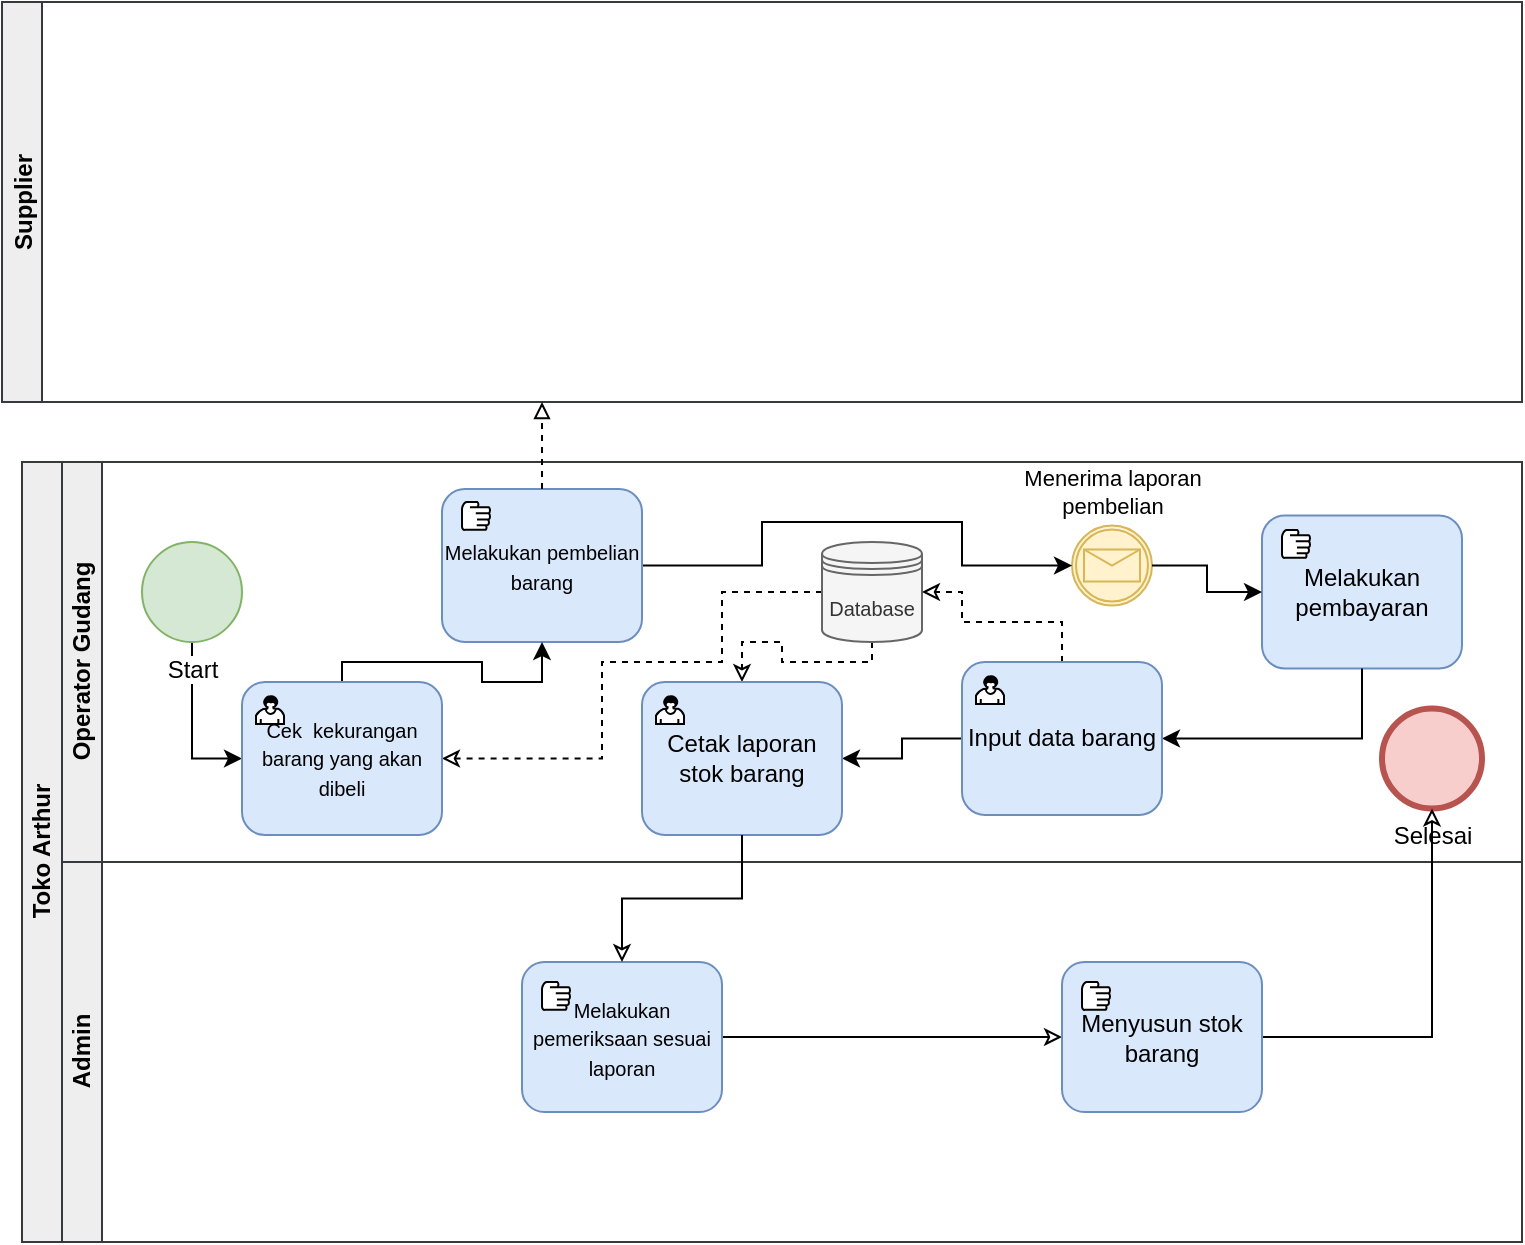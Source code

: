 <mxfile version="13.7.3" type="github">
  <diagram id="xfZM1j_6XeEADrha58gS" name="Page-1">
    <mxGraphModel dx="868" dy="455" grid="1" gridSize="10" guides="1" tooltips="1" connect="1" arrows="1" fold="1" page="1" pageScale="1" pageWidth="850" pageHeight="1100" math="0" shadow="0">
      <root>
        <mxCell id="0" />
        <mxCell id="1" parent="0" />
        <mxCell id="-4YfdLv9SygZFipSCHm--2" value="Toko Arthur" style="swimlane;html=1;childLayout=stackLayout;resizeParent=1;resizeParentMax=0;horizontal=0;startSize=20;horizontalStack=0;fillColor=#eeeeee;strokeColor=#36393d;" vertex="1" parent="1">
          <mxGeometry x="50" y="310" width="750" height="390" as="geometry" />
        </mxCell>
        <mxCell id="-4YfdLv9SygZFipSCHm--4" value="Operator Gudang" style="swimlane;html=1;startSize=20;horizontal=0;fillColor=#eeeeee;strokeColor=#36393d;" vertex="1" parent="-4YfdLv9SygZFipSCHm--2">
          <mxGeometry x="20" width="730" height="200" as="geometry" />
        </mxCell>
        <mxCell id="-4YfdLv9SygZFipSCHm--25" value="Melakukan pembayaran" style="html=1;whiteSpace=wrap;rounded=1;dropTarget=0;fillColor=#dae8fc;strokeColor=#6c8ebf;" vertex="1" parent="-4YfdLv9SygZFipSCHm--4">
          <mxGeometry x="600" y="26.75" width="100" height="76.5" as="geometry" />
        </mxCell>
        <mxCell id="-4YfdLv9SygZFipSCHm--38" style="edgeStyle=orthogonalEdgeStyle;rounded=0;orthogonalLoop=1;jettySize=auto;html=1;entryX=1;entryY=0.5;entryDx=0;entryDy=0;endArrow=classic;endFill=1;exitX=0.5;exitY=1;exitDx=0;exitDy=0;" edge="1" parent="-4YfdLv9SygZFipSCHm--4" source="-4YfdLv9SygZFipSCHm--25" target="-4YfdLv9SygZFipSCHm--29">
          <mxGeometry relative="1" as="geometry" />
        </mxCell>
        <mxCell id="-4YfdLv9SygZFipSCHm--43" value="&lt;div style=&quot;font-size: 11px&quot;&gt;&lt;font style=&quot;font-size: 11px&quot;&gt;Menerima laporan&lt;/font&gt;&lt;/div&gt;&lt;div style=&quot;font-size: 11px&quot;&gt;&lt;font style=&quot;font-size: 11px&quot;&gt;pembelian&lt;br&gt;&lt;/font&gt;&lt;/div&gt;" style="text;html=1;align=center;verticalAlign=middle;resizable=0;points=[];autosize=1;" vertex="1" parent="-4YfdLv9SygZFipSCHm--4">
          <mxGeometry x="465" width="120" height="30" as="geometry" />
        </mxCell>
        <mxCell id="-4YfdLv9SygZFipSCHm--33" value="" style="shape=mxgraph.bpmn.manual_task;html=1;outlineConnect=0;" vertex="1" parent="-4YfdLv9SygZFipSCHm--4">
          <mxGeometry x="610" y="34" width="14" height="14" as="geometry" />
        </mxCell>
        <mxCell id="-4YfdLv9SygZFipSCHm--20" value="" style="shape=mxgraph.bpmn.shape;html=1;verticalLabelPosition=bottom;labelBackgroundColor=#ffffff;verticalAlign=top;align=center;perimeter=ellipsePerimeter;outlineConnect=0;outline=catching;symbol=message;fillColor=#fff2cc;strokeColor=#d6b656;" vertex="1" parent="-4YfdLv9SygZFipSCHm--4">
          <mxGeometry x="505" y="31.75" width="40" height="40" as="geometry" />
        </mxCell>
        <mxCell id="-4YfdLv9SygZFipSCHm--36" style="edgeStyle=orthogonalEdgeStyle;rounded=0;orthogonalLoop=1;jettySize=auto;html=1;endArrow=classic;endFill=1;" edge="1" parent="-4YfdLv9SygZFipSCHm--4" source="-4YfdLv9SygZFipSCHm--20" target="-4YfdLv9SygZFipSCHm--25">
          <mxGeometry relative="1" as="geometry" />
        </mxCell>
        <mxCell id="-4YfdLv9SygZFipSCHm--34" style="edgeStyle=orthogonalEdgeStyle;rounded=0;orthogonalLoop=1;jettySize=auto;html=1;entryX=0;entryY=0.5;entryDx=0;entryDy=0;endArrow=classic;endFill=1;exitX=1;exitY=0.5;exitDx=0;exitDy=0;" edge="1" parent="-4YfdLv9SygZFipSCHm--4" source="-4YfdLv9SygZFipSCHm--14" target="-4YfdLv9SygZFipSCHm--20">
          <mxGeometry relative="1" as="geometry">
            <Array as="points">
              <mxPoint x="350" y="52" />
              <mxPoint x="350" y="30" />
              <mxPoint x="450" y="30" />
              <mxPoint x="450" y="52" />
            </Array>
          </mxGeometry>
        </mxCell>
        <mxCell id="-4YfdLv9SygZFipSCHm--14" value="&lt;font style=&quot;font-size: 10px&quot;&gt;Melakukan pembelian barang&lt;/font&gt;" style="html=1;whiteSpace=wrap;rounded=1;dropTarget=0;fillColor=#dae8fc;strokeColor=#6c8ebf;" vertex="1" parent="-4YfdLv9SygZFipSCHm--4">
          <mxGeometry x="190" y="13.5" width="100" height="76.5" as="geometry" />
        </mxCell>
        <mxCell id="-4YfdLv9SygZFipSCHm--16" value="" style="shape=mxgraph.bpmn.manual_task;html=1;outlineConnect=0;" vertex="1" parent="-4YfdLv9SygZFipSCHm--4">
          <mxGeometry x="200" y="20" width="14" height="14" as="geometry" />
        </mxCell>
        <mxCell id="-4YfdLv9SygZFipSCHm--17" style="edgeStyle=orthogonalEdgeStyle;rounded=0;orthogonalLoop=1;jettySize=auto;html=1;entryX=0;entryY=0.5;entryDx=0;entryDy=0;" edge="1" parent="-4YfdLv9SygZFipSCHm--4" source="-4YfdLv9SygZFipSCHm--6" target="-4YfdLv9SygZFipSCHm--11">
          <mxGeometry relative="1" as="geometry" />
        </mxCell>
        <mxCell id="-4YfdLv9SygZFipSCHm--41" style="edgeStyle=orthogonalEdgeStyle;rounded=0;orthogonalLoop=1;jettySize=auto;html=1;entryX=1;entryY=0.5;entryDx=0;entryDy=0;dashed=1;endArrow=classic;endFill=0;exitX=0;exitY=0.5;exitDx=0;exitDy=0;" edge="1" parent="-4YfdLv9SygZFipSCHm--4" source="-4YfdLv9SygZFipSCHm--21" target="-4YfdLv9SygZFipSCHm--11">
          <mxGeometry relative="1" as="geometry">
            <Array as="points">
              <mxPoint x="330" y="65" />
              <mxPoint x="330" y="100" />
              <mxPoint x="270" y="100" />
              <mxPoint x="270" y="148" />
            </Array>
          </mxGeometry>
        </mxCell>
        <mxCell id="-4YfdLv9SygZFipSCHm--49" style="edgeStyle=orthogonalEdgeStyle;rounded=0;orthogonalLoop=1;jettySize=auto;html=1;dashed=1;endArrow=classic;endFill=0;" edge="1" parent="-4YfdLv9SygZFipSCHm--4" source="-4YfdLv9SygZFipSCHm--21" target="-4YfdLv9SygZFipSCHm--27">
          <mxGeometry relative="1" as="geometry">
            <Array as="points">
              <mxPoint x="405" y="100" />
              <mxPoint x="360" y="100" />
              <mxPoint x="360" y="90" />
              <mxPoint x="340" y="90" />
            </Array>
          </mxGeometry>
        </mxCell>
        <mxCell id="-4YfdLv9SygZFipSCHm--21" value="&lt;font style=&quot;font-size: 10px&quot;&gt;Database&lt;/font&gt;" style="shape=datastore;whiteSpace=wrap;html=1;fillColor=#f5f5f5;strokeColor=#666666;fontColor=#333333;" vertex="1" parent="-4YfdLv9SygZFipSCHm--4">
          <mxGeometry x="380" y="40" width="50" height="50" as="geometry" />
        </mxCell>
        <mxCell id="-4YfdLv9SygZFipSCHm--6" value="&lt;div&gt;Start&lt;/div&gt;" style="shape=mxgraph.bpmn.shape;html=1;verticalLabelPosition=bottom;labelBackgroundColor=#ffffff;verticalAlign=top;align=center;perimeter=ellipsePerimeter;outlineConnect=0;outline=standard;symbol=general;fillColor=#d5e8d4;strokeColor=#82b366;" vertex="1" parent="-4YfdLv9SygZFipSCHm--4">
          <mxGeometry x="40" y="40" width="50" height="50" as="geometry" />
        </mxCell>
        <mxCell id="-4YfdLv9SygZFipSCHm--18" style="edgeStyle=orthogonalEdgeStyle;rounded=0;orthogonalLoop=1;jettySize=auto;html=1;entryX=0.5;entryY=1;entryDx=0;entryDy=0;" edge="1" parent="-4YfdLv9SygZFipSCHm--4" source="-4YfdLv9SygZFipSCHm--11" target="-4YfdLv9SygZFipSCHm--14">
          <mxGeometry relative="1" as="geometry">
            <Array as="points">
              <mxPoint x="140" y="100" />
              <mxPoint x="210" y="100" />
              <mxPoint x="210" y="110" />
              <mxPoint x="240" y="110" />
            </Array>
          </mxGeometry>
        </mxCell>
        <mxCell id="-4YfdLv9SygZFipSCHm--39" style="edgeStyle=orthogonalEdgeStyle;rounded=0;orthogonalLoop=1;jettySize=auto;html=1;endArrow=classic;endFill=1;" edge="1" parent="-4YfdLv9SygZFipSCHm--4" source="-4YfdLv9SygZFipSCHm--29" target="-4YfdLv9SygZFipSCHm--27">
          <mxGeometry relative="1" as="geometry" />
        </mxCell>
        <mxCell id="-4YfdLv9SygZFipSCHm--40" style="edgeStyle=orthogonalEdgeStyle;rounded=0;orthogonalLoop=1;jettySize=auto;html=1;endArrow=classic;endFill=0;exitX=0.5;exitY=0;exitDx=0;exitDy=0;entryX=1;entryY=0.5;entryDx=0;entryDy=0;dashed=1;" edge="1" parent="-4YfdLv9SygZFipSCHm--4" source="-4YfdLv9SygZFipSCHm--29" target="-4YfdLv9SygZFipSCHm--21">
          <mxGeometry relative="1" as="geometry">
            <Array as="points">
              <mxPoint x="500" y="80" />
              <mxPoint x="450" y="80" />
              <mxPoint x="450" y="65" />
            </Array>
          </mxGeometry>
        </mxCell>
        <mxCell id="-4YfdLv9SygZFipSCHm--29" value="Input data barang" style="html=1;whiteSpace=wrap;rounded=1;dropTarget=0;fillColor=#dae8fc;strokeColor=#6c8ebf;" vertex="1" parent="-4YfdLv9SygZFipSCHm--4">
          <mxGeometry x="450" y="100" width="100" height="76.5" as="geometry" />
        </mxCell>
        <mxCell id="-4YfdLv9SygZFipSCHm--30" value="" style="html=1;shape=mxgraph.bpmn.user_task;outlineConnect=0;" vertex="1" parent="-4YfdLv9SygZFipSCHm--29">
          <mxGeometry width="14" height="14" relative="1" as="geometry">
            <mxPoint x="7" y="7" as="offset" />
          </mxGeometry>
        </mxCell>
        <mxCell id="-4YfdLv9SygZFipSCHm--27" value="&lt;div&gt;Cetak laporan stok barang&lt;/div&gt;" style="html=1;whiteSpace=wrap;rounded=1;dropTarget=0;fillColor=#dae8fc;strokeColor=#6c8ebf;" vertex="1" parent="-4YfdLv9SygZFipSCHm--4">
          <mxGeometry x="290" y="110" width="100" height="76.5" as="geometry" />
        </mxCell>
        <mxCell id="-4YfdLv9SygZFipSCHm--28" value="" style="html=1;shape=mxgraph.bpmn.user_task;outlineConnect=0;" vertex="1" parent="-4YfdLv9SygZFipSCHm--27">
          <mxGeometry width="14" height="14" relative="1" as="geometry">
            <mxPoint x="7" y="7" as="offset" />
          </mxGeometry>
        </mxCell>
        <mxCell id="-4YfdLv9SygZFipSCHm--11" value="&lt;font style=&quot;font-size: 10px&quot;&gt;Cek&amp;nbsp; kekurangan barang yang akan dibeli&lt;/font&gt;" style="html=1;whiteSpace=wrap;rounded=1;dropTarget=0;fillColor=#dae8fc;strokeColor=#6c8ebf;" vertex="1" parent="-4YfdLv9SygZFipSCHm--4">
          <mxGeometry x="90" y="110" width="100" height="76.5" as="geometry" />
        </mxCell>
        <mxCell id="-4YfdLv9SygZFipSCHm--12" value="" style="html=1;shape=mxgraph.bpmn.user_task;outlineConnect=0;" vertex="1" parent="-4YfdLv9SygZFipSCHm--11">
          <mxGeometry width="14" height="14" relative="1" as="geometry">
            <mxPoint x="7" y="7" as="offset" />
          </mxGeometry>
        </mxCell>
        <mxCell id="-4YfdLv9SygZFipSCHm--53" value="Selesai" style="shape=mxgraph.bpmn.shape;html=1;verticalLabelPosition=bottom;labelBackgroundColor=#ffffff;verticalAlign=top;align=center;perimeter=ellipsePerimeter;outlineConnect=0;outline=end;symbol=general;fillColor=#f8cecc;strokeColor=#b85450;" vertex="1" parent="-4YfdLv9SygZFipSCHm--4">
          <mxGeometry x="660" y="123.25" width="50" height="50" as="geometry" />
        </mxCell>
        <mxCell id="-4YfdLv9SygZFipSCHm--5" value="Admin" style="swimlane;html=1;startSize=20;horizontal=0;fillColor=#eeeeee;strokeColor=#36393d;" vertex="1" parent="-4YfdLv9SygZFipSCHm--2">
          <mxGeometry x="20" y="200" width="730" height="190" as="geometry" />
        </mxCell>
        <mxCell id="-4YfdLv9SygZFipSCHm--1" value="Supplier" style="swimlane;startSize=20;horizontal=0;fillColor=#eeeeee;strokeColor=#36393d;" vertex="1" parent="1">
          <mxGeometry x="40" y="80" width="760" height="200" as="geometry" />
        </mxCell>
        <mxCell id="-4YfdLv9SygZFipSCHm--19" style="edgeStyle=orthogonalEdgeStyle;rounded=0;orthogonalLoop=1;jettySize=auto;html=1;dashed=1;endArrow=block;endFill=0;" edge="1" parent="1" source="-4YfdLv9SygZFipSCHm--14">
          <mxGeometry relative="1" as="geometry">
            <mxPoint x="310" y="280" as="targetPoint" />
          </mxGeometry>
        </mxCell>
        <mxCell id="-4YfdLv9SygZFipSCHm--51" style="edgeStyle=orthogonalEdgeStyle;rounded=0;orthogonalLoop=1;jettySize=auto;html=1;endArrow=classic;endFill=0;" edge="1" parent="1" source="-4YfdLv9SygZFipSCHm--45" target="-4YfdLv9SygZFipSCHm--47">
          <mxGeometry relative="1" as="geometry" />
        </mxCell>
        <mxCell id="-4YfdLv9SygZFipSCHm--45" value="&lt;font style=&quot;font-size: 10px&quot;&gt;Melakukan pemeriksaan sesuai laporan&lt;/font&gt;" style="shape=ext;rounded=1;html=1;whiteSpace=wrap;fillColor=#dae8fc;strokeColor=#6c8ebf;" vertex="1" parent="1">
          <mxGeometry x="300" y="560" width="100" height="75" as="geometry" />
        </mxCell>
        <mxCell id="-4YfdLv9SygZFipSCHm--46" value="" style="shape=mxgraph.bpmn.manual_task;html=1;outlineConnect=0;" vertex="1" parent="1">
          <mxGeometry x="310" y="570" width="14" height="14" as="geometry" />
        </mxCell>
        <mxCell id="-4YfdLv9SygZFipSCHm--54" style="edgeStyle=orthogonalEdgeStyle;rounded=0;orthogonalLoop=1;jettySize=auto;html=1;endArrow=classic;endFill=0;" edge="1" parent="1" source="-4YfdLv9SygZFipSCHm--47" target="-4YfdLv9SygZFipSCHm--53">
          <mxGeometry relative="1" as="geometry" />
        </mxCell>
        <mxCell id="-4YfdLv9SygZFipSCHm--47" value="Menyusun stok barang" style="shape=ext;rounded=1;html=1;whiteSpace=wrap;fillColor=#dae8fc;strokeColor=#6c8ebf;" vertex="1" parent="1">
          <mxGeometry x="570" y="560" width="100" height="75" as="geometry" />
        </mxCell>
        <mxCell id="-4YfdLv9SygZFipSCHm--48" value="" style="shape=mxgraph.bpmn.manual_task;html=1;outlineConnect=0;" vertex="1" parent="1">
          <mxGeometry x="580" y="570" width="14" height="14" as="geometry" />
        </mxCell>
        <mxCell id="-4YfdLv9SygZFipSCHm--50" style="edgeStyle=orthogonalEdgeStyle;rounded=0;orthogonalLoop=1;jettySize=auto;html=1;endArrow=classic;endFill=0;" edge="1" parent="1" source="-4YfdLv9SygZFipSCHm--27" target="-4YfdLv9SygZFipSCHm--45">
          <mxGeometry relative="1" as="geometry" />
        </mxCell>
      </root>
    </mxGraphModel>
  </diagram>
</mxfile>
